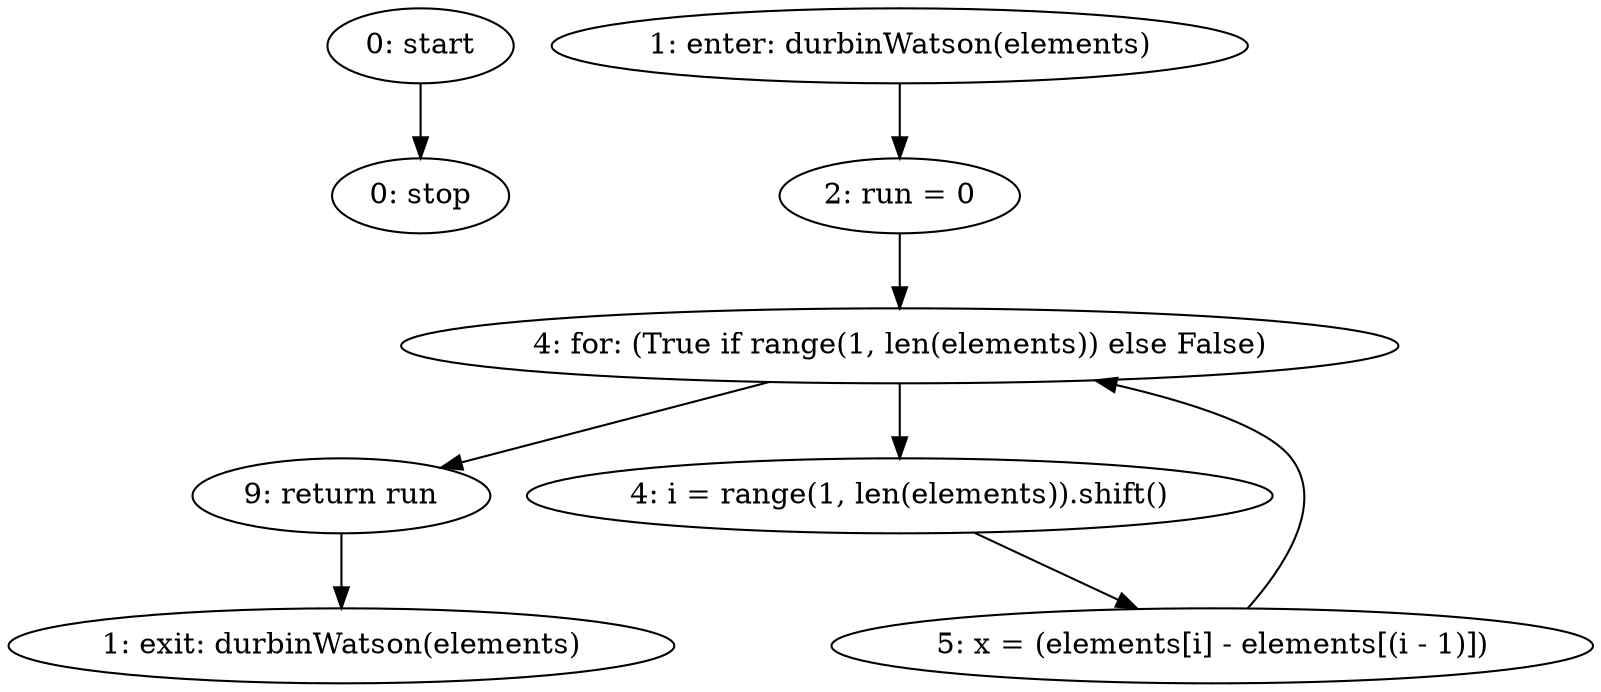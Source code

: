 strict digraph "" {
	node [label="\N"];
	0	[label="0: start"];
	8	[label="0: stop"];
	0 -> 8;
	1	[label="1: enter: durbinWatson(elements)"];
	3	[label="2: run = 0"];
	1 -> 3;
	4	[label="4: for: (True if range(1, len(elements)) else False)"];
	3 -> 4;
	2	[label="1: exit: durbinWatson(elements)"];
	7	[label="9: return run"];
	7 -> 2;
	4 -> 7;
	5	[label="4: i = range(1, len(elements)).shift()"];
	4 -> 5;
	6	[label="5: x = (elements[i] - elements[(i - 1)])"];
	5 -> 6;
	6 -> 4;
}
